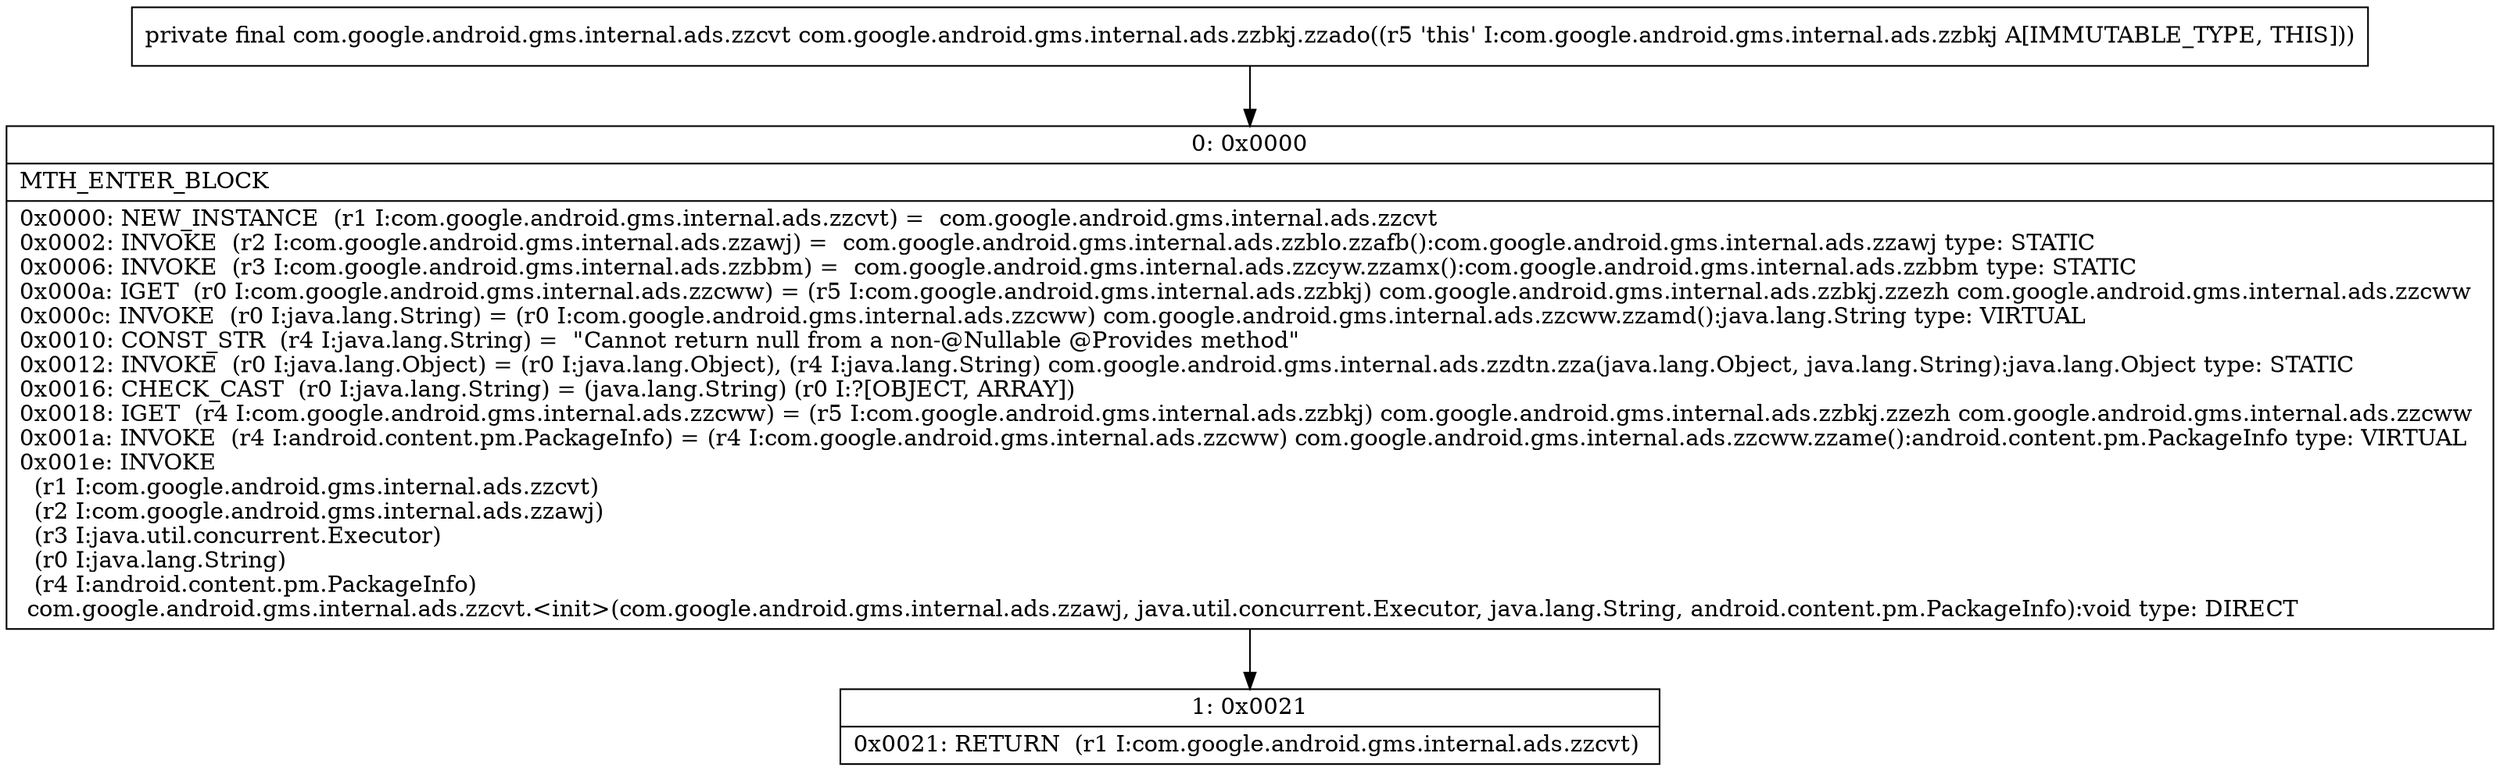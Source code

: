 digraph "CFG forcom.google.android.gms.internal.ads.zzbkj.zzado()Lcom\/google\/android\/gms\/internal\/ads\/zzcvt;" {
Node_0 [shape=record,label="{0\:\ 0x0000|MTH_ENTER_BLOCK\l|0x0000: NEW_INSTANCE  (r1 I:com.google.android.gms.internal.ads.zzcvt) =  com.google.android.gms.internal.ads.zzcvt \l0x0002: INVOKE  (r2 I:com.google.android.gms.internal.ads.zzawj) =  com.google.android.gms.internal.ads.zzblo.zzafb():com.google.android.gms.internal.ads.zzawj type: STATIC \l0x0006: INVOKE  (r3 I:com.google.android.gms.internal.ads.zzbbm) =  com.google.android.gms.internal.ads.zzcyw.zzamx():com.google.android.gms.internal.ads.zzbbm type: STATIC \l0x000a: IGET  (r0 I:com.google.android.gms.internal.ads.zzcww) = (r5 I:com.google.android.gms.internal.ads.zzbkj) com.google.android.gms.internal.ads.zzbkj.zzezh com.google.android.gms.internal.ads.zzcww \l0x000c: INVOKE  (r0 I:java.lang.String) = (r0 I:com.google.android.gms.internal.ads.zzcww) com.google.android.gms.internal.ads.zzcww.zzamd():java.lang.String type: VIRTUAL \l0x0010: CONST_STR  (r4 I:java.lang.String) =  \"Cannot return null from a non\-@Nullable @Provides method\" \l0x0012: INVOKE  (r0 I:java.lang.Object) = (r0 I:java.lang.Object), (r4 I:java.lang.String) com.google.android.gms.internal.ads.zzdtn.zza(java.lang.Object, java.lang.String):java.lang.Object type: STATIC \l0x0016: CHECK_CAST  (r0 I:java.lang.String) = (java.lang.String) (r0 I:?[OBJECT, ARRAY]) \l0x0018: IGET  (r4 I:com.google.android.gms.internal.ads.zzcww) = (r5 I:com.google.android.gms.internal.ads.zzbkj) com.google.android.gms.internal.ads.zzbkj.zzezh com.google.android.gms.internal.ads.zzcww \l0x001a: INVOKE  (r4 I:android.content.pm.PackageInfo) = (r4 I:com.google.android.gms.internal.ads.zzcww) com.google.android.gms.internal.ads.zzcww.zzame():android.content.pm.PackageInfo type: VIRTUAL \l0x001e: INVOKE  \l  (r1 I:com.google.android.gms.internal.ads.zzcvt)\l  (r2 I:com.google.android.gms.internal.ads.zzawj)\l  (r3 I:java.util.concurrent.Executor)\l  (r0 I:java.lang.String)\l  (r4 I:android.content.pm.PackageInfo)\l com.google.android.gms.internal.ads.zzcvt.\<init\>(com.google.android.gms.internal.ads.zzawj, java.util.concurrent.Executor, java.lang.String, android.content.pm.PackageInfo):void type: DIRECT \l}"];
Node_1 [shape=record,label="{1\:\ 0x0021|0x0021: RETURN  (r1 I:com.google.android.gms.internal.ads.zzcvt) \l}"];
MethodNode[shape=record,label="{private final com.google.android.gms.internal.ads.zzcvt com.google.android.gms.internal.ads.zzbkj.zzado((r5 'this' I:com.google.android.gms.internal.ads.zzbkj A[IMMUTABLE_TYPE, THIS])) }"];
MethodNode -> Node_0;
Node_0 -> Node_1;
}

